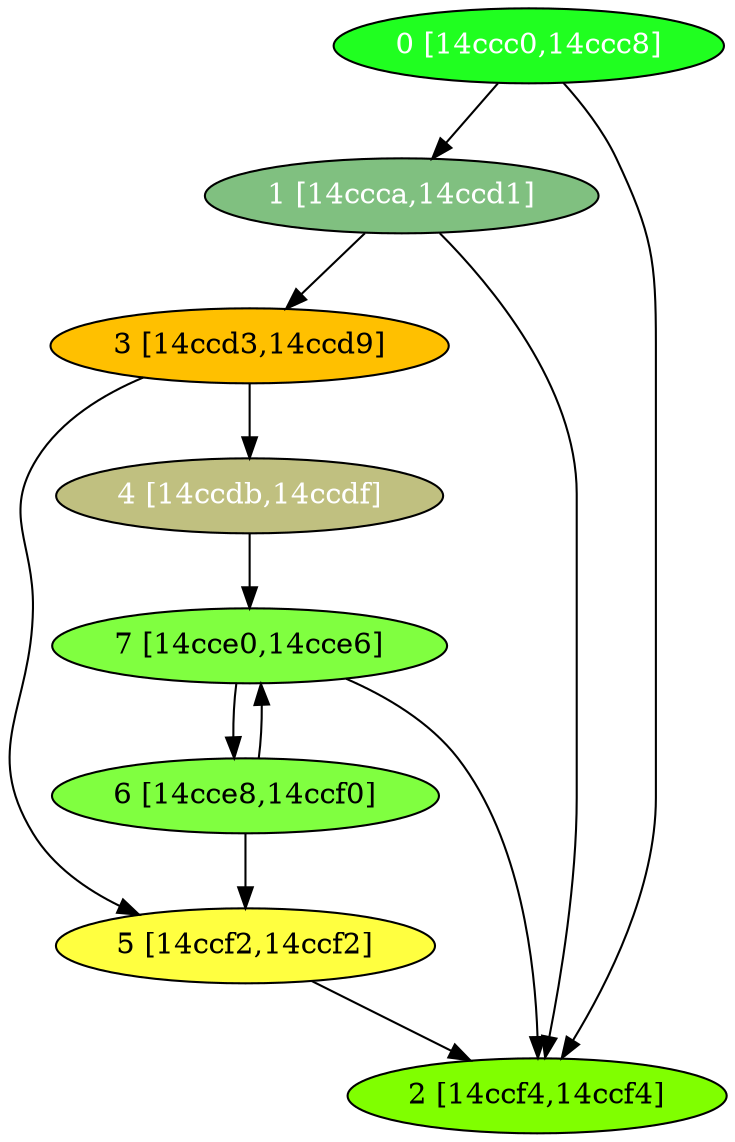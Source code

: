 diGraph libnss3{
	libnss3_0  [style=filled fillcolor="#20FF20" fontcolor="#ffffff" shape=oval label="0 [14ccc0,14ccc8]"]
	libnss3_1  [style=filled fillcolor="#80C080" fontcolor="#ffffff" shape=oval label="1 [14ccca,14ccd1]"]
	libnss3_2  [style=filled fillcolor="#80FF00" fontcolor="#000000" shape=oval label="2 [14ccf4,14ccf4]"]
	libnss3_3  [style=filled fillcolor="#FFC000" fontcolor="#000000" shape=oval label="3 [14ccd3,14ccd9]"]
	libnss3_4  [style=filled fillcolor="#C0C080" fontcolor="#ffffff" shape=oval label="4 [14ccdb,14ccdf]"]
	libnss3_5  [style=filled fillcolor="#FFFF40" fontcolor="#000000" shape=oval label="5 [14ccf2,14ccf2]"]
	libnss3_6  [style=filled fillcolor="#80FF40" fontcolor="#000000" shape=oval label="6 [14cce8,14ccf0]"]
	libnss3_7  [style=filled fillcolor="#80FF40" fontcolor="#000000" shape=oval label="7 [14cce0,14cce6]"]

	libnss3_0 -> libnss3_1
	libnss3_0 -> libnss3_2
	libnss3_1 -> libnss3_2
	libnss3_1 -> libnss3_3
	libnss3_3 -> libnss3_4
	libnss3_3 -> libnss3_5
	libnss3_4 -> libnss3_7
	libnss3_5 -> libnss3_2
	libnss3_6 -> libnss3_5
	libnss3_6 -> libnss3_7
	libnss3_7 -> libnss3_2
	libnss3_7 -> libnss3_6
}